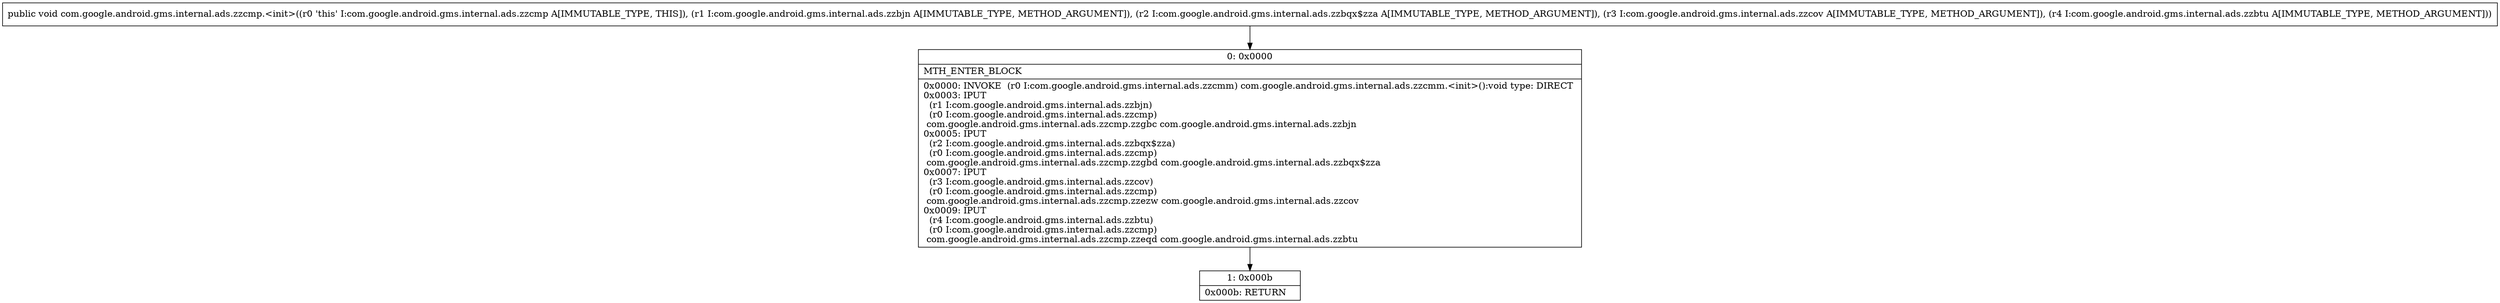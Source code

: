 digraph "CFG forcom.google.android.gms.internal.ads.zzcmp.\<init\>(Lcom\/google\/android\/gms\/internal\/ads\/zzbjn;Lcom\/google\/android\/gms\/internal\/ads\/zzbqx$zza;Lcom\/google\/android\/gms\/internal\/ads\/zzcov;Lcom\/google\/android\/gms\/internal\/ads\/zzbtu;)V" {
Node_0 [shape=record,label="{0\:\ 0x0000|MTH_ENTER_BLOCK\l|0x0000: INVOKE  (r0 I:com.google.android.gms.internal.ads.zzcmm) com.google.android.gms.internal.ads.zzcmm.\<init\>():void type: DIRECT \l0x0003: IPUT  \l  (r1 I:com.google.android.gms.internal.ads.zzbjn)\l  (r0 I:com.google.android.gms.internal.ads.zzcmp)\l com.google.android.gms.internal.ads.zzcmp.zzgbc com.google.android.gms.internal.ads.zzbjn \l0x0005: IPUT  \l  (r2 I:com.google.android.gms.internal.ads.zzbqx$zza)\l  (r0 I:com.google.android.gms.internal.ads.zzcmp)\l com.google.android.gms.internal.ads.zzcmp.zzgbd com.google.android.gms.internal.ads.zzbqx$zza \l0x0007: IPUT  \l  (r3 I:com.google.android.gms.internal.ads.zzcov)\l  (r0 I:com.google.android.gms.internal.ads.zzcmp)\l com.google.android.gms.internal.ads.zzcmp.zzezw com.google.android.gms.internal.ads.zzcov \l0x0009: IPUT  \l  (r4 I:com.google.android.gms.internal.ads.zzbtu)\l  (r0 I:com.google.android.gms.internal.ads.zzcmp)\l com.google.android.gms.internal.ads.zzcmp.zzeqd com.google.android.gms.internal.ads.zzbtu \l}"];
Node_1 [shape=record,label="{1\:\ 0x000b|0x000b: RETURN   \l}"];
MethodNode[shape=record,label="{public void com.google.android.gms.internal.ads.zzcmp.\<init\>((r0 'this' I:com.google.android.gms.internal.ads.zzcmp A[IMMUTABLE_TYPE, THIS]), (r1 I:com.google.android.gms.internal.ads.zzbjn A[IMMUTABLE_TYPE, METHOD_ARGUMENT]), (r2 I:com.google.android.gms.internal.ads.zzbqx$zza A[IMMUTABLE_TYPE, METHOD_ARGUMENT]), (r3 I:com.google.android.gms.internal.ads.zzcov A[IMMUTABLE_TYPE, METHOD_ARGUMENT]), (r4 I:com.google.android.gms.internal.ads.zzbtu A[IMMUTABLE_TYPE, METHOD_ARGUMENT])) }"];
MethodNode -> Node_0;
Node_0 -> Node_1;
}

